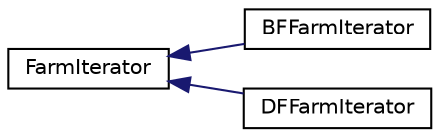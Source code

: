 digraph "Graphical Class Hierarchy"
{
 // LATEX_PDF_SIZE
  edge [fontname="Helvetica",fontsize="10",labelfontname="Helvetica",labelfontsize="10"];
  node [fontname="Helvetica",fontsize="10",shape=record];
  rankdir="LR";
  Node0 [label="FarmIterator",height=0.2,width=0.4,color="black", fillcolor="white", style="filled",URL="$classFarmIterator.html",tooltip="Abstract class representing the Iterator for traversing FarmUnits."];
  Node0 -> Node1 [dir="back",color="midnightblue",fontsize="10",style="solid",fontname="Helvetica"];
  Node1 [label="BFFarmIterator",height=0.2,width=0.4,color="black", fillcolor="white", style="filled",URL="$classBFFarmIterator.html",tooltip="Concrete iterator implementing Breadth-First Traversal for farm units."];
  Node0 -> Node2 [dir="back",color="midnightblue",fontsize="10",style="solid",fontname="Helvetica"];
  Node2 [label="DFFarmIterator",height=0.2,width=0.4,color="black", fillcolor="white", style="filled",URL="$classDFFarmIterator.html",tooltip="Implements the depth-first traversal iterator for farm units."];
}
